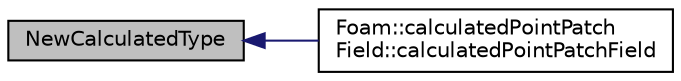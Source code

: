 digraph "NewCalculatedType"
{
  bgcolor="transparent";
  edge [fontname="Helvetica",fontsize="10",labelfontname="Helvetica",labelfontsize="10"];
  node [fontname="Helvetica",fontsize="10",shape=record];
  rankdir="LR";
  Node1 [label="NewCalculatedType",height=0.2,width=0.4,color="black", fillcolor="grey75", style="filled", fontcolor="black"];
  Node1 -> Node2 [dir="back",color="midnightblue",fontsize="10",style="solid",fontname="Helvetica"];
  Node2 [label="Foam::calculatedPointPatch\lField::calculatedPointPatchField",height=0.2,width=0.4,color="black",URL="$a00198.html#a870cfbdf5b76c3339cd5e3557d7abb33",tooltip="Construct as copy setting internal field reference. "];
}
